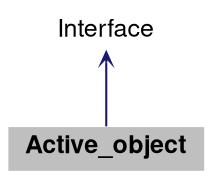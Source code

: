 digraph "Active_object"
{
 // LATEX_PDF_SIZE
  bgcolor="transparent";
  edge [fontname="Helvetica,Arial,sans-serif",fontsize=15,labelfontsize=15 arrowhead=open arrowtail=open arrowsize=0.5];
  node [fontname="Helvetica,Arial,sans-serif",fontsize=15,fontsize=12 shape=plaintext];
  Node1 [label=<<b>Active_object</b>>,height=0.2,width=0.4,color="black", fillcolor="grey75", style="filled", fontcolor="black",tooltip="Active object"];
  Node2 -> Node1 [dir="back",color="midnightblue",style="solid"];
  Node2 [label="Interface",height=0.2,width=0.4,color="black",URL="$structInterface.html",tooltip="is a common pure virtual interface"];
}
